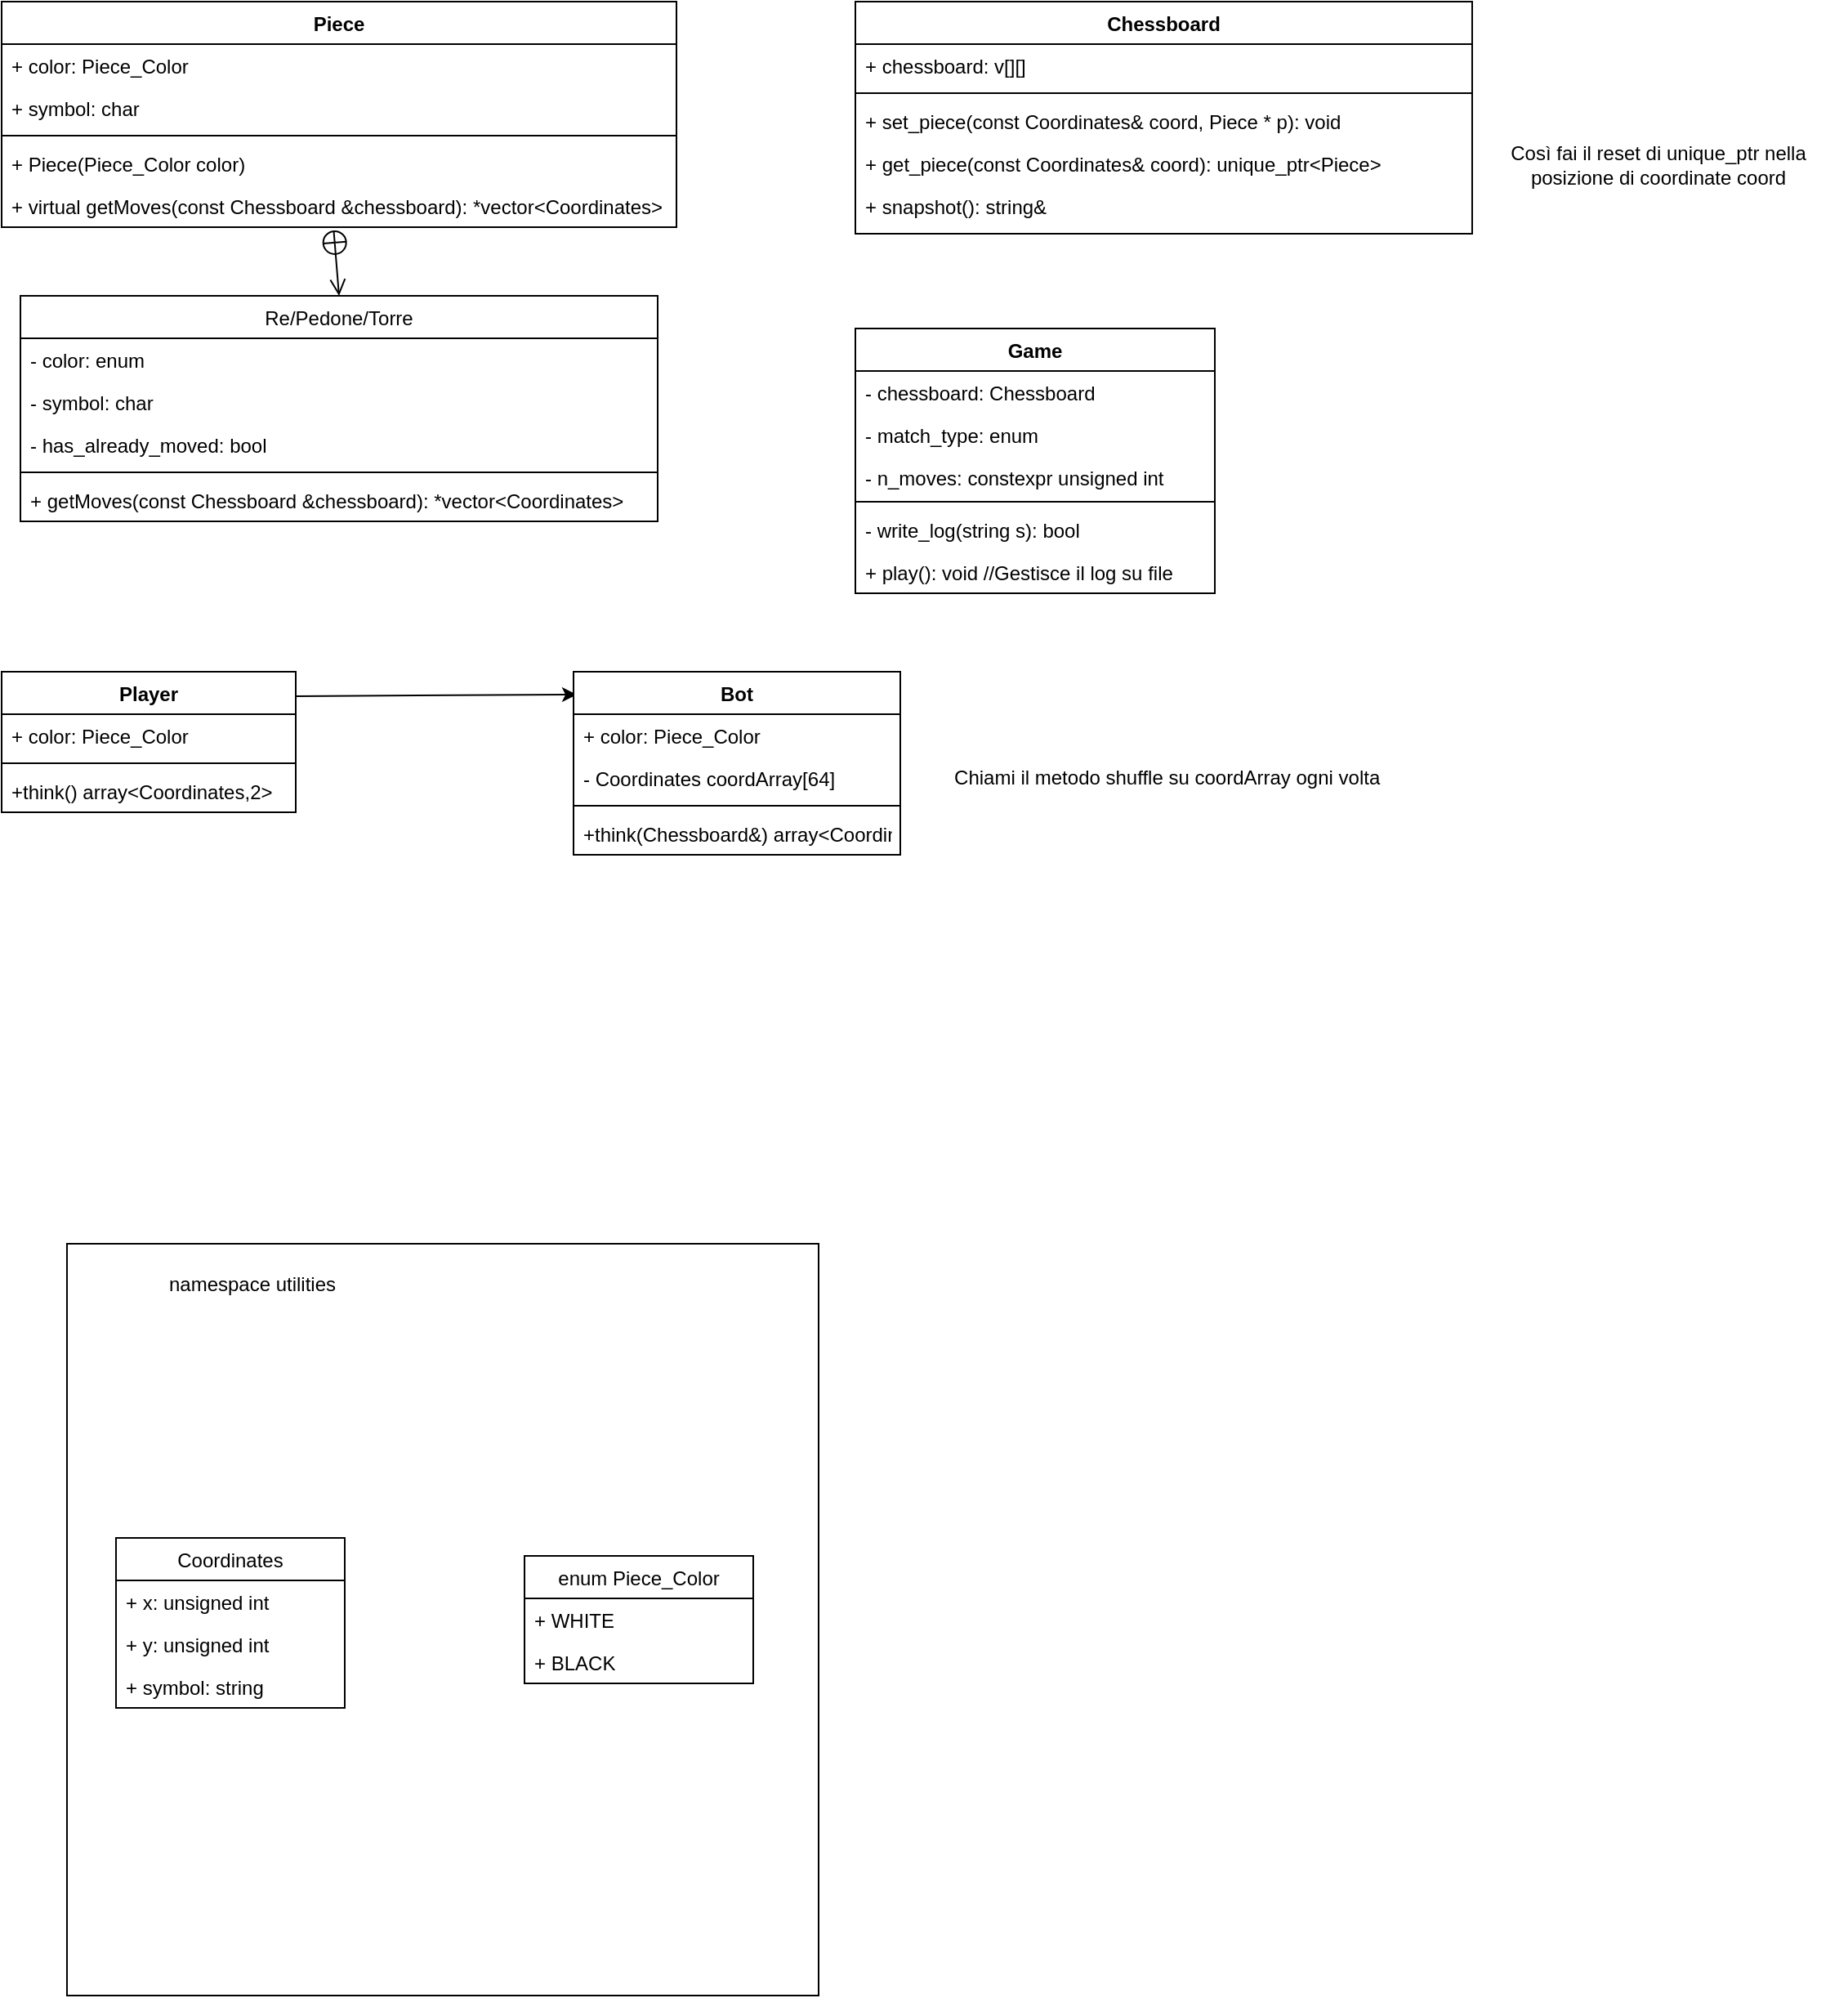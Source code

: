 <mxfile>
    <diagram id="C5RBs43oDa-KdzZeNtuy" name="Page-1">
        <mxGraphModel dx="700" dy="404" grid="1" gridSize="10" guides="1" tooltips="1" connect="1" arrows="1" fold="1" page="1" pageScale="1" pageWidth="1169" pageHeight="827" math="0" shadow="0">
            <root>
                <mxCell id="WIyWlLk6GJQsqaUBKTNV-0"/>
                <mxCell id="WIyWlLk6GJQsqaUBKTNV-1" parent="WIyWlLk6GJQsqaUBKTNV-0"/>
                <mxCell id="DHozepzzbAqEAY0vjRK2-31" value="" style="rounded=0;whiteSpace=wrap;html=1;" parent="WIyWlLk6GJQsqaUBKTNV-1" vertex="1">
                    <mxGeometry x="80" y="880" width="460" height="460" as="geometry"/>
                </mxCell>
                <mxCell id="iDf2eeVCtQ1p_wO_GxUW-0" value="Piece" style="swimlane;fontStyle=1;align=center;verticalAlign=top;childLayout=stackLayout;horizontal=1;startSize=26;horizontalStack=0;resizeParent=1;resizeParentMax=0;resizeLast=0;collapsible=1;marginBottom=0;" parent="WIyWlLk6GJQsqaUBKTNV-1" vertex="1">
                    <mxGeometry x="40" y="120" width="413" height="138" as="geometry"/>
                </mxCell>
                <mxCell id="iDf2eeVCtQ1p_wO_GxUW-1" value="+ color: Piece_Color" style="text;strokeColor=none;fillColor=none;align=left;verticalAlign=top;spacingLeft=4;spacingRight=4;overflow=hidden;rotatable=0;points=[[0,0.5],[1,0.5]];portConstraint=eastwest;" parent="iDf2eeVCtQ1p_wO_GxUW-0" vertex="1">
                    <mxGeometry y="26" width="413" height="26" as="geometry"/>
                </mxCell>
                <mxCell id="iDf2eeVCtQ1p_wO_GxUW-5" value="+ symbol: char" style="text;strokeColor=none;fillColor=none;align=left;verticalAlign=top;spacingLeft=4;spacingRight=4;overflow=hidden;rotatable=0;points=[[0,0.5],[1,0.5]];portConstraint=eastwest;" parent="iDf2eeVCtQ1p_wO_GxUW-0" vertex="1">
                    <mxGeometry y="52" width="413" height="26" as="geometry"/>
                </mxCell>
                <mxCell id="iDf2eeVCtQ1p_wO_GxUW-2" value="" style="line;strokeWidth=1;fillColor=none;align=left;verticalAlign=middle;spacingTop=-1;spacingLeft=3;spacingRight=3;rotatable=0;labelPosition=right;points=[];portConstraint=eastwest;" parent="iDf2eeVCtQ1p_wO_GxUW-0" vertex="1">
                    <mxGeometry y="78" width="413" height="8" as="geometry"/>
                </mxCell>
                <mxCell id="DHozepzzbAqEAY0vjRK2-11" value="+ Piece(Piece_Color color)" style="text;strokeColor=none;fillColor=none;align=left;verticalAlign=top;spacingLeft=4;spacingRight=4;overflow=hidden;rotatable=0;points=[[0,0.5],[1,0.5]];portConstraint=eastwest;" parent="iDf2eeVCtQ1p_wO_GxUW-0" vertex="1">
                    <mxGeometry y="86" width="413" height="26" as="geometry"/>
                </mxCell>
                <mxCell id="iDf2eeVCtQ1p_wO_GxUW-3" value="+ virtual getMoves(const Chessboard &amp;chessboard): *vector&lt;Coordinates&gt;" style="text;strokeColor=none;fillColor=none;align=left;verticalAlign=top;spacingLeft=4;spacingRight=4;overflow=hidden;rotatable=0;points=[[0,0.5],[1,0.5]];portConstraint=eastwest;" parent="iDf2eeVCtQ1p_wO_GxUW-0" vertex="1">
                    <mxGeometry y="112" width="413" height="26" as="geometry"/>
                </mxCell>
                <mxCell id="iDf2eeVCtQ1p_wO_GxUW-6" value="Re/Pedone/Torre" style="swimlane;fontStyle=0;childLayout=stackLayout;horizontal=1;startSize=26;fillColor=none;horizontalStack=0;resizeParent=1;resizeParentMax=0;resizeLast=0;collapsible=1;marginBottom=0;" parent="WIyWlLk6GJQsqaUBKTNV-1" vertex="1">
                    <mxGeometry x="51.5" y="300" width="390" height="138" as="geometry"/>
                </mxCell>
                <mxCell id="iDf2eeVCtQ1p_wO_GxUW-7" value="- color: enum" style="text;strokeColor=none;fillColor=none;align=left;verticalAlign=top;spacingLeft=4;spacingRight=4;overflow=hidden;rotatable=0;points=[[0,0.5],[1,0.5]];portConstraint=eastwest;" parent="iDf2eeVCtQ1p_wO_GxUW-6" vertex="1">
                    <mxGeometry y="26" width="390" height="26" as="geometry"/>
                </mxCell>
                <mxCell id="iDf2eeVCtQ1p_wO_GxUW-11" value="- symbol: char" style="text;strokeColor=none;fillColor=none;align=left;verticalAlign=top;spacingLeft=4;spacingRight=4;overflow=hidden;rotatable=0;points=[[0,0.5],[1,0.5]];portConstraint=eastwest;" parent="iDf2eeVCtQ1p_wO_GxUW-6" vertex="1">
                    <mxGeometry y="52" width="390" height="26" as="geometry"/>
                </mxCell>
                <mxCell id="DHozepzzbAqEAY0vjRK2-5" value="- has_already_moved: bool" style="text;strokeColor=none;fillColor=none;align=left;verticalAlign=top;spacingLeft=4;spacingRight=4;overflow=hidden;rotatable=0;points=[[0,0.5],[1,0.5]];portConstraint=eastwest;" parent="iDf2eeVCtQ1p_wO_GxUW-6" vertex="1">
                    <mxGeometry y="78" width="390" height="26" as="geometry"/>
                </mxCell>
                <mxCell id="iDf2eeVCtQ1p_wO_GxUW-12" value="" style="line;strokeWidth=1;fillColor=none;align=left;verticalAlign=middle;spacingTop=-1;spacingLeft=3;spacingRight=3;rotatable=0;labelPosition=right;points=[];portConstraint=eastwest;" parent="iDf2eeVCtQ1p_wO_GxUW-6" vertex="1">
                    <mxGeometry y="104" width="390" height="8" as="geometry"/>
                </mxCell>
                <mxCell id="iDf2eeVCtQ1p_wO_GxUW-8" value="+ getMoves(const Chessboard &amp;chessboard): *vector&lt;Coordinates&gt;" style="text;strokeColor=none;fillColor=none;align=left;verticalAlign=top;spacingLeft=4;spacingRight=4;overflow=hidden;rotatable=0;points=[[0,0.5],[1,0.5]];portConstraint=eastwest;" parent="iDf2eeVCtQ1p_wO_GxUW-6" vertex="1">
                    <mxGeometry y="112" width="390" height="26" as="geometry"/>
                </mxCell>
                <mxCell id="iDf2eeVCtQ1p_wO_GxUW-14" value="" style="endArrow=open;startArrow=circlePlus;endFill=0;startFill=0;endSize=8;html=1;rounded=0;entryX=0.5;entryY=0;entryDx=0;entryDy=0;exitX=0.492;exitY=1.058;exitDx=0;exitDy=0;exitPerimeter=0;" parent="WIyWlLk6GJQsqaUBKTNV-1" source="iDf2eeVCtQ1p_wO_GxUW-3" target="iDf2eeVCtQ1p_wO_GxUW-6" edge="1">
                    <mxGeometry width="160" relative="1" as="geometry">
                        <mxPoint x="283" y="300" as="sourcePoint"/>
                        <mxPoint x="453" y="320" as="targetPoint"/>
                    </mxGeometry>
                </mxCell>
                <mxCell id="iDf2eeVCtQ1p_wO_GxUW-19" value="Chessboard" style="swimlane;fontStyle=1;align=center;verticalAlign=top;childLayout=stackLayout;horizontal=1;startSize=26;horizontalStack=0;resizeParent=1;resizeParentMax=0;resizeLast=0;collapsible=1;marginBottom=0;" parent="WIyWlLk6GJQsqaUBKTNV-1" vertex="1">
                    <mxGeometry x="562.5" y="120" width="377.5" height="142" as="geometry"/>
                </mxCell>
                <mxCell id="iDf2eeVCtQ1p_wO_GxUW-20" value="+ chessboard: v[][]" style="text;strokeColor=none;fillColor=none;align=left;verticalAlign=top;spacingLeft=4;spacingRight=4;overflow=hidden;rotatable=0;points=[[0,0.5],[1,0.5]];portConstraint=eastwest;" parent="iDf2eeVCtQ1p_wO_GxUW-19" vertex="1">
                    <mxGeometry y="26" width="377.5" height="26" as="geometry"/>
                </mxCell>
                <mxCell id="iDf2eeVCtQ1p_wO_GxUW-21" value="" style="line;strokeWidth=1;fillColor=none;align=left;verticalAlign=middle;spacingTop=-1;spacingLeft=3;spacingRight=3;rotatable=0;labelPosition=right;points=[];portConstraint=eastwest;" parent="iDf2eeVCtQ1p_wO_GxUW-19" vertex="1">
                    <mxGeometry y="52" width="377.5" height="8" as="geometry"/>
                </mxCell>
                <mxCell id="DHozepzzbAqEAY0vjRK2-16" value="+ set_piece(const Coordinates&amp; coord, Piece * p): void" style="text;strokeColor=none;fillColor=none;align=left;verticalAlign=top;spacingLeft=4;spacingRight=4;overflow=hidden;rotatable=0;points=[[0,0.5],[1,0.5]];portConstraint=eastwest;" parent="iDf2eeVCtQ1p_wO_GxUW-19" vertex="1">
                    <mxGeometry y="60" width="377.5" height="26" as="geometry"/>
                </mxCell>
                <mxCell id="DHozepzzbAqEAY0vjRK2-17" value="+ get_piece(const Coordinates&amp; coord): unique_ptr&lt;Piece&gt;" style="text;strokeColor=none;fillColor=none;align=left;verticalAlign=top;spacingLeft=4;spacingRight=4;overflow=hidden;rotatable=0;points=[[0,0.5],[1,0.5]];portConstraint=eastwest;" parent="iDf2eeVCtQ1p_wO_GxUW-19" vertex="1">
                    <mxGeometry y="86" width="377.5" height="26" as="geometry"/>
                </mxCell>
                <mxCell id="iDf2eeVCtQ1p_wO_GxUW-26" value="+ snapshot(): string&amp;" style="text;strokeColor=none;fillColor=none;align=left;verticalAlign=top;spacingLeft=4;spacingRight=4;overflow=hidden;rotatable=0;points=[[0,0.5],[1,0.5]];portConstraint=eastwest;" parent="iDf2eeVCtQ1p_wO_GxUW-19" vertex="1">
                    <mxGeometry y="112" width="377.5" height="30" as="geometry"/>
                </mxCell>
                <mxCell id="3" style="edgeStyle=none;html=1;entryX=0.01;entryY=0.125;entryDx=0;entryDy=0;exitX=1;exitY=0.174;exitDx=0;exitDy=0;exitPerimeter=0;entryPerimeter=0;" parent="WIyWlLk6GJQsqaUBKTNV-1" source="DHozepzzbAqEAY0vjRK2-0" target="DHozepzzbAqEAY0vjRK2-23" edge="1">
                    <mxGeometry relative="1" as="geometry">
                        <Array as="points"/>
                    </mxGeometry>
                </mxCell>
                <mxCell id="DHozepzzbAqEAY0vjRK2-0" value="Player" style="swimlane;fontStyle=1;align=center;verticalAlign=top;childLayout=stackLayout;horizontal=1;startSize=26;horizontalStack=0;resizeParent=1;resizeParentMax=0;resizeLast=0;collapsible=1;marginBottom=0;" parent="WIyWlLk6GJQsqaUBKTNV-1" vertex="1">
                    <mxGeometry x="40" y="530" width="180" height="86" as="geometry"/>
                </mxCell>
                <mxCell id="DHozepzzbAqEAY0vjRK2-18" value="+ color: Piece_Color" style="text;strokeColor=none;fillColor=none;align=left;verticalAlign=top;spacingLeft=4;spacingRight=4;overflow=hidden;rotatable=0;points=[[0,0.5],[1,0.5]];portConstraint=eastwest;" parent="DHozepzzbAqEAY0vjRK2-0" vertex="1">
                    <mxGeometry y="26" width="180" height="26" as="geometry"/>
                </mxCell>
                <mxCell id="DHozepzzbAqEAY0vjRK2-2" value="" style="line;strokeWidth=1;fillColor=none;align=left;verticalAlign=middle;spacingTop=-1;spacingLeft=3;spacingRight=3;rotatable=0;labelPosition=right;points=[];portConstraint=eastwest;" parent="DHozepzzbAqEAY0vjRK2-0" vertex="1">
                    <mxGeometry y="52" width="180" height="8" as="geometry"/>
                </mxCell>
                <mxCell id="DHozepzzbAqEAY0vjRK2-3" value="+think() array&lt;Coordinates,2&gt;" style="text;strokeColor=none;fillColor=none;align=left;verticalAlign=top;spacingLeft=4;spacingRight=4;overflow=hidden;rotatable=0;points=[[0,0.5],[1,0.5]];portConstraint=eastwest;" parent="DHozepzzbAqEAY0vjRK2-0" vertex="1">
                    <mxGeometry y="60" width="180" height="26" as="geometry"/>
                </mxCell>
                <mxCell id="DHozepzzbAqEAY0vjRK2-6" value="Coordinates" style="swimlane;fontStyle=0;childLayout=stackLayout;horizontal=1;startSize=26;fillColor=none;horizontalStack=0;resizeParent=1;resizeParentMax=0;resizeLast=0;collapsible=1;marginBottom=0;" parent="WIyWlLk6GJQsqaUBKTNV-1" vertex="1">
                    <mxGeometry x="110" y="1060" width="140" height="104" as="geometry"/>
                </mxCell>
                <mxCell id="DHozepzzbAqEAY0vjRK2-7" value="+ x: unsigned int" style="text;strokeColor=none;fillColor=none;align=left;verticalAlign=top;spacingLeft=4;spacingRight=4;overflow=hidden;rotatable=0;points=[[0,0.5],[1,0.5]];portConstraint=eastwest;" parent="DHozepzzbAqEAY0vjRK2-6" vertex="1">
                    <mxGeometry y="26" width="140" height="26" as="geometry"/>
                </mxCell>
                <mxCell id="DHozepzzbAqEAY0vjRK2-8" value="+ y: unsigned int" style="text;strokeColor=none;fillColor=none;align=left;verticalAlign=top;spacingLeft=4;spacingRight=4;overflow=hidden;rotatable=0;points=[[0,0.5],[1,0.5]];portConstraint=eastwest;" parent="DHozepzzbAqEAY0vjRK2-6" vertex="1">
                    <mxGeometry y="52" width="140" height="26" as="geometry"/>
                </mxCell>
                <mxCell id="DHozepzzbAqEAY0vjRK2-10" value="+ symbol: string" style="text;strokeColor=none;fillColor=none;align=left;verticalAlign=top;spacingLeft=4;spacingRight=4;overflow=hidden;rotatable=0;points=[[0,0.5],[1,0.5]];portConstraint=eastwest;" parent="DHozepzzbAqEAY0vjRK2-6" vertex="1">
                    <mxGeometry y="78" width="140" height="26" as="geometry"/>
                </mxCell>
                <mxCell id="DHozepzzbAqEAY0vjRK2-12" value="enum  Piece_Color" style="swimlane;fontStyle=0;childLayout=stackLayout;horizontal=1;startSize=26;fillColor=none;horizontalStack=0;resizeParent=1;resizeParentMax=0;resizeLast=0;collapsible=1;marginBottom=0;" parent="WIyWlLk6GJQsqaUBKTNV-1" vertex="1">
                    <mxGeometry x="360" y="1071" width="140" height="78" as="geometry"/>
                </mxCell>
                <mxCell id="DHozepzzbAqEAY0vjRK2-13" value="+ WHITE" style="text;strokeColor=none;fillColor=none;align=left;verticalAlign=top;spacingLeft=4;spacingRight=4;overflow=hidden;rotatable=0;points=[[0,0.5],[1,0.5]];portConstraint=eastwest;" parent="DHozepzzbAqEAY0vjRK2-12" vertex="1">
                    <mxGeometry y="26" width="140" height="26" as="geometry"/>
                </mxCell>
                <mxCell id="DHozepzzbAqEAY0vjRK2-14" value="+ BLACK&#10;" style="text;strokeColor=none;fillColor=none;align=left;verticalAlign=top;spacingLeft=4;spacingRight=4;overflow=hidden;rotatable=0;points=[[0,0.5],[1,0.5]];portConstraint=eastwest;" parent="DHozepzzbAqEAY0vjRK2-12" vertex="1">
                    <mxGeometry y="52" width="140" height="26" as="geometry"/>
                </mxCell>
                <mxCell id="DHozepzzbAqEAY0vjRK2-23" value="Bot" style="swimlane;fontStyle=1;align=center;verticalAlign=top;childLayout=stackLayout;horizontal=1;startSize=26;horizontalStack=0;resizeParent=1;resizeParentMax=0;resizeLast=0;collapsible=1;marginBottom=0;" parent="WIyWlLk6GJQsqaUBKTNV-1" vertex="1">
                    <mxGeometry x="390" y="530" width="200" height="112" as="geometry"/>
                </mxCell>
                <mxCell id="DHozepzzbAqEAY0vjRK2-24" value="+ color: Piece_Color" style="text;strokeColor=none;fillColor=none;align=left;verticalAlign=top;spacingLeft=4;spacingRight=4;overflow=hidden;rotatable=0;points=[[0,0.5],[1,0.5]];portConstraint=eastwest;" parent="DHozepzzbAqEAY0vjRK2-23" vertex="1">
                    <mxGeometry y="26" width="200" height="26" as="geometry"/>
                </mxCell>
                <mxCell id="5" value="- Coordinates coordArray[64]" style="text;strokeColor=none;fillColor=none;align=left;verticalAlign=top;spacingLeft=4;spacingRight=4;overflow=hidden;rotatable=0;points=[[0,0.5],[1,0.5]];portConstraint=eastwest;" parent="DHozepzzbAqEAY0vjRK2-23" vertex="1">
                    <mxGeometry y="52" width="200" height="26" as="geometry"/>
                </mxCell>
                <mxCell id="DHozepzzbAqEAY0vjRK2-25" value="" style="line;strokeWidth=1;fillColor=none;align=left;verticalAlign=middle;spacingTop=-1;spacingLeft=3;spacingRight=3;rotatable=0;labelPosition=right;points=[];portConstraint=eastwest;" parent="DHozepzzbAqEAY0vjRK2-23" vertex="1">
                    <mxGeometry y="78" width="200" height="8" as="geometry"/>
                </mxCell>
                <mxCell id="DHozepzzbAqEAY0vjRK2-26" value="+think(Chessboard&amp;) array&lt;Coordinates,2&gt;" style="text;strokeColor=none;fillColor=none;align=left;verticalAlign=top;spacingLeft=4;spacingRight=4;overflow=hidden;rotatable=0;points=[[0,0.5],[1,0.5]];portConstraint=eastwest;" parent="DHozepzzbAqEAY0vjRK2-23" vertex="1">
                    <mxGeometry y="86" width="200" height="26" as="geometry"/>
                </mxCell>
                <mxCell id="DHozepzzbAqEAY0vjRK2-32" value="namespace utilities" style="text;html=1;strokeColor=none;fillColor=none;align=center;verticalAlign=middle;whiteSpace=wrap;rounded=0;" parent="WIyWlLk6GJQsqaUBKTNV-1" vertex="1">
                    <mxGeometry x="107" y="890" width="173" height="30" as="geometry"/>
                </mxCell>
                <mxCell id="ejeCZGR9VLp7dA-RwgBW-1" value="Game" style="swimlane;fontStyle=1;align=center;verticalAlign=top;childLayout=stackLayout;horizontal=1;startSize=26;horizontalStack=0;resizeParent=1;resizeParentMax=0;resizeLast=0;collapsible=1;marginBottom=0;" parent="WIyWlLk6GJQsqaUBKTNV-1" vertex="1">
                    <mxGeometry x="562.5" y="320" width="220" height="162" as="geometry"/>
                </mxCell>
                <mxCell id="ejeCZGR9VLp7dA-RwgBW-2" value="- chessboard: Chessboard" style="text;strokeColor=none;fillColor=none;align=left;verticalAlign=top;spacingLeft=4;spacingRight=4;overflow=hidden;rotatable=0;points=[[0,0.5],[1,0.5]];portConstraint=eastwest;" parent="ejeCZGR9VLp7dA-RwgBW-1" vertex="1">
                    <mxGeometry y="26" width="220" height="26" as="geometry"/>
                </mxCell>
                <mxCell id="ejeCZGR9VLp7dA-RwgBW-3" value="- match_type: enum" style="text;strokeColor=none;fillColor=none;align=left;verticalAlign=top;spacingLeft=4;spacingRight=4;overflow=hidden;rotatable=0;points=[[0,0.5],[1,0.5]];portConstraint=eastwest;" parent="ejeCZGR9VLp7dA-RwgBW-1" vertex="1">
                    <mxGeometry y="52" width="220" height="26" as="geometry"/>
                </mxCell>
                <mxCell id="ejeCZGR9VLp7dA-RwgBW-4" value="- n_moves: constexpr unsigned int" style="text;strokeColor=none;fillColor=none;align=left;verticalAlign=top;spacingLeft=4;spacingRight=4;overflow=hidden;rotatable=0;points=[[0,0.5],[1,0.5]];portConstraint=eastwest;" parent="ejeCZGR9VLp7dA-RwgBW-1" vertex="1">
                    <mxGeometry y="78" width="220" height="24" as="geometry"/>
                </mxCell>
                <mxCell id="ejeCZGR9VLp7dA-RwgBW-5" value="" style="line;strokeWidth=1;fillColor=none;align=left;verticalAlign=middle;spacingTop=-1;spacingLeft=3;spacingRight=3;rotatable=0;labelPosition=right;points=[];portConstraint=eastwest;" parent="ejeCZGR9VLp7dA-RwgBW-1" vertex="1">
                    <mxGeometry y="102" width="220" height="8" as="geometry"/>
                </mxCell>
                <mxCell id="ejeCZGR9VLp7dA-RwgBW-6" value="- write_log(string s): bool" style="text;strokeColor=none;fillColor=none;align=left;verticalAlign=top;spacingLeft=4;spacingRight=4;overflow=hidden;rotatable=0;points=[[0,0.5],[1,0.5]];portConstraint=eastwest;" parent="ejeCZGR9VLp7dA-RwgBW-1" vertex="1">
                    <mxGeometry y="110" width="220" height="26" as="geometry"/>
                </mxCell>
                <mxCell id="ejeCZGR9VLp7dA-RwgBW-7" value="+ play(): void //Gestisce il log su file" style="text;strokeColor=none;fillColor=none;align=left;verticalAlign=top;spacingLeft=4;spacingRight=4;overflow=hidden;rotatable=0;points=[[0,0.5],[1,0.5]];portConstraint=eastwest;" parent="ejeCZGR9VLp7dA-RwgBW-1" vertex="1">
                    <mxGeometry y="136" width="220" height="26" as="geometry"/>
                </mxCell>
                <mxCell id="1" value="Così fai il reset di unique_ptr nella posizione di coordinate coord" style="text;html=1;strokeColor=none;fillColor=none;align=center;verticalAlign=middle;whiteSpace=wrap;rounded=0;" parent="WIyWlLk6GJQsqaUBKTNV-1" vertex="1">
                    <mxGeometry x="939" y="210" width="230" height="20" as="geometry"/>
                </mxCell>
                <mxCell id="6" value="Chiami il metodo shuffle su coordArray ogni volta&amp;nbsp;" style="text;html=1;strokeColor=none;fillColor=none;align=center;verticalAlign=middle;whiteSpace=wrap;rounded=0;" parent="WIyWlLk6GJQsqaUBKTNV-1" vertex="1">
                    <mxGeometry x="590" y="580" width="330" height="30" as="geometry"/>
                </mxCell>
            </root>
        </mxGraphModel>
    </diagram>
</mxfile>